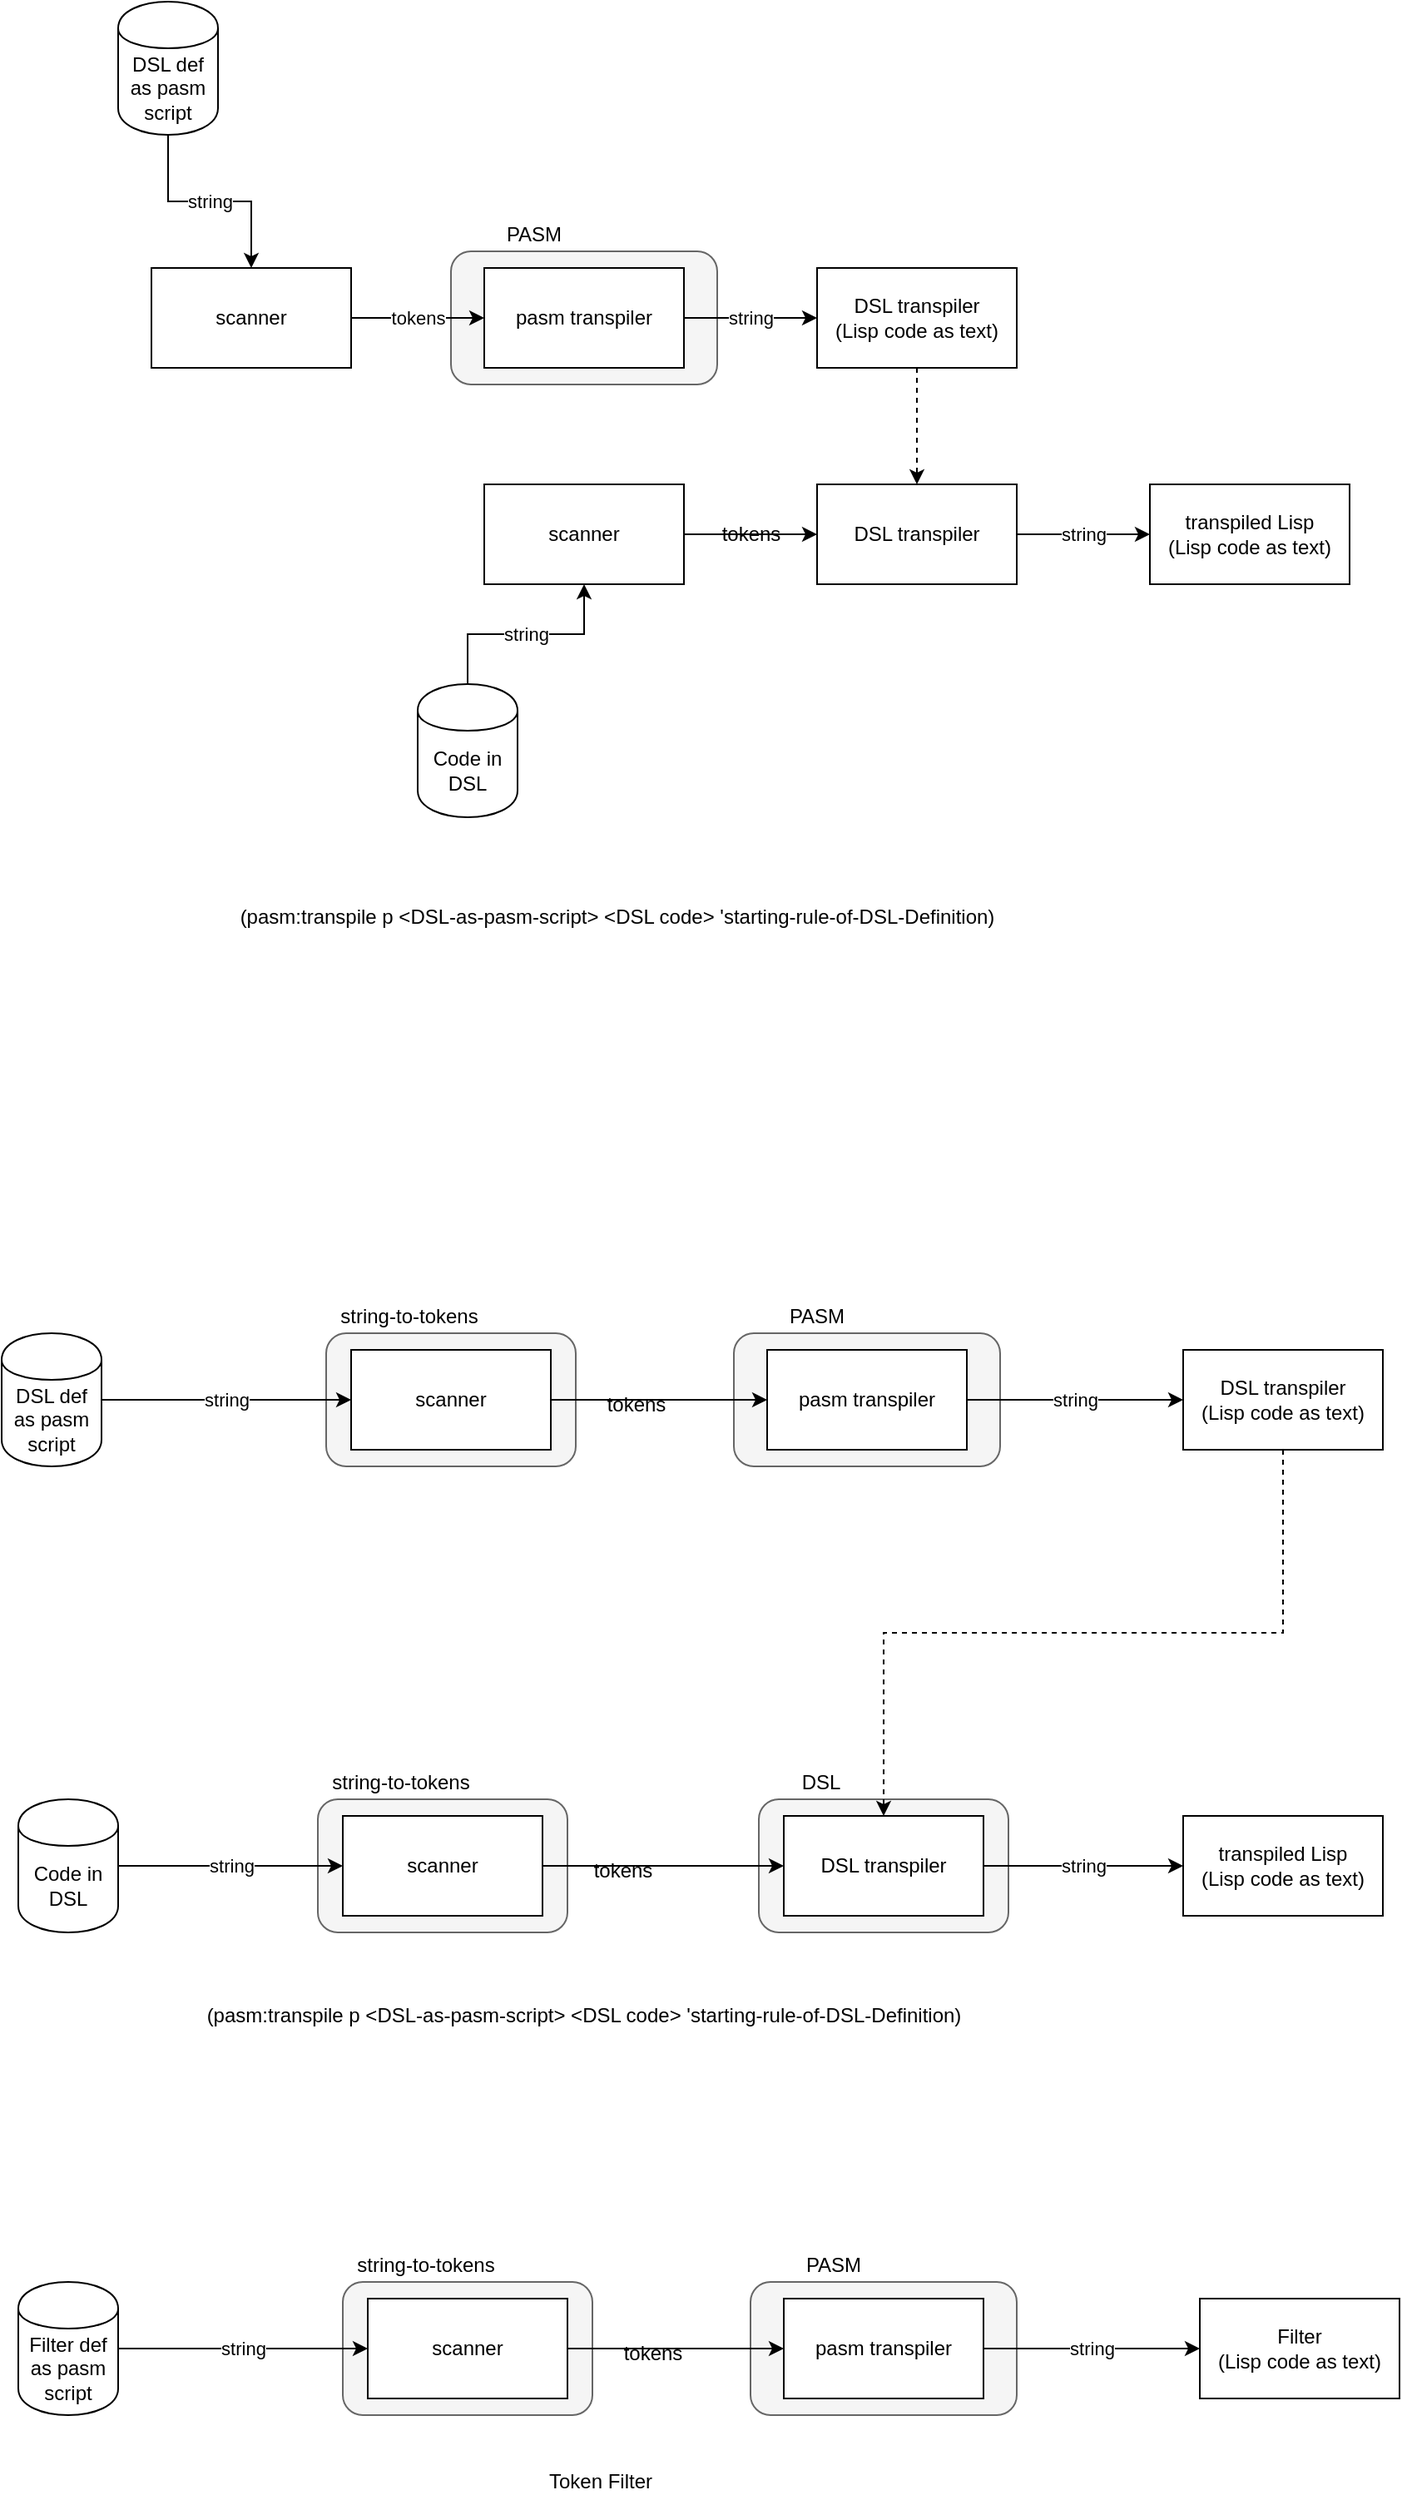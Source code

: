 <mxfile version="12.9.9" type="device"><diagram id="JTRzfHZDg1Xpocv6eNRS" name="Page-1"><mxGraphModel dx="1102" dy="825" grid="1" gridSize="10" guides="1" tooltips="1" connect="1" arrows="1" fold="1" page="1" pageScale="1" pageWidth="1169" pageHeight="827" math="0" shadow="0"><root><mxCell id="0"/><mxCell id="1" parent="0"/><mxCell id="5AoEdT3KgJZPBFkzX2li-88" value="" style="rounded=1;whiteSpace=wrap;html=1;fillColor=#f5f5f5;strokeColor=#666666;fontColor=#333333;" vertex="1" parent="1"><mxGeometry x="485" y="1160" width="150" height="80" as="geometry"/></mxCell><mxCell id="5AoEdT3KgJZPBFkzX2li-76" value="" style="rounded=1;whiteSpace=wrap;html=1;fillColor=#f5f5f5;strokeColor=#666666;fontColor=#333333;" vertex="1" parent="1"><mxGeometry x="225" y="880" width="150" height="80" as="geometry"/></mxCell><mxCell id="5AoEdT3KgJZPBFkzX2li-53" value="" style="rounded=1;whiteSpace=wrap;html=1;fillColor=#f5f5f5;strokeColor=#666666;fontColor=#333333;" vertex="1" parent="1"><mxGeometry x="300" y="230" width="160" height="80" as="geometry"/></mxCell><mxCell id="5AoEdT3KgJZPBFkzX2li-14" value="string" style="edgeStyle=orthogonalEdgeStyle;rounded=0;orthogonalLoop=1;jettySize=auto;html=1;exitX=0.5;exitY=0;exitDx=0;exitDy=0;" edge="1" parent="1" source="5AoEdT3KgJZPBFkzX2li-1" target="5AoEdT3KgJZPBFkzX2li-12"><mxGeometry relative="1" as="geometry"/></mxCell><mxCell id="5AoEdT3KgJZPBFkzX2li-1" value="Code in DSL" style="shape=cylinder;whiteSpace=wrap;html=1;boundedLbl=1;backgroundOutline=1;" vertex="1" parent="1"><mxGeometry x="280" y="490" width="60" height="80" as="geometry"/></mxCell><mxCell id="5AoEdT3KgJZPBFkzX2li-6" value="string" style="edgeStyle=orthogonalEdgeStyle;rounded=0;orthogonalLoop=1;jettySize=auto;html=1;exitX=0.5;exitY=1;exitDx=0;exitDy=0;entryX=0.5;entryY=0;entryDx=0;entryDy=0;" edge="1" parent="1" source="5AoEdT3KgJZPBFkzX2li-2" target="5AoEdT3KgJZPBFkzX2li-4"><mxGeometry relative="1" as="geometry"/></mxCell><mxCell id="5AoEdT3KgJZPBFkzX2li-2" value="DSL def as pasm script" style="shape=cylinder;whiteSpace=wrap;html=1;boundedLbl=1;backgroundOutline=1;" vertex="1" parent="1"><mxGeometry x="100" y="80" width="60" height="80" as="geometry"/></mxCell><mxCell id="5AoEdT3KgJZPBFkzX2li-8" value="tokens" style="edgeStyle=orthogonalEdgeStyle;rounded=0;orthogonalLoop=1;jettySize=auto;html=1;exitX=1;exitY=0.5;exitDx=0;exitDy=0;" edge="1" parent="1" source="5AoEdT3KgJZPBFkzX2li-4" target="5AoEdT3KgJZPBFkzX2li-7"><mxGeometry relative="1" as="geometry"/></mxCell><mxCell id="5AoEdT3KgJZPBFkzX2li-4" value="scanner" style="rounded=0;whiteSpace=wrap;html=1;" vertex="1" parent="1"><mxGeometry x="120" y="240" width="120" height="60" as="geometry"/></mxCell><mxCell id="5AoEdT3KgJZPBFkzX2li-10" value="string" style="edgeStyle=orthogonalEdgeStyle;rounded=0;orthogonalLoop=1;jettySize=auto;html=1;exitX=1;exitY=0.5;exitDx=0;exitDy=0;entryX=0;entryY=0.5;entryDx=0;entryDy=0;" edge="1" parent="1" source="5AoEdT3KgJZPBFkzX2li-7" target="5AoEdT3KgJZPBFkzX2li-9"><mxGeometry relative="1" as="geometry"/></mxCell><mxCell id="5AoEdT3KgJZPBFkzX2li-7" value="pasm transpiler" style="rounded=0;whiteSpace=wrap;html=1;" vertex="1" parent="1"><mxGeometry x="320" y="240" width="120" height="60" as="geometry"/></mxCell><mxCell id="5AoEdT3KgJZPBFkzX2li-17" style="edgeStyle=orthogonalEdgeStyle;rounded=0;orthogonalLoop=1;jettySize=auto;html=1;exitX=0.5;exitY=1;exitDx=0;exitDy=0;dashed=1;" edge="1" parent="1" source="5AoEdT3KgJZPBFkzX2li-9" target="5AoEdT3KgJZPBFkzX2li-13"><mxGeometry relative="1" as="geometry"/></mxCell><mxCell id="5AoEdT3KgJZPBFkzX2li-9" value="DSL transpiler&lt;br&gt;(Lisp code as text)" style="rounded=0;whiteSpace=wrap;html=1;" vertex="1" parent="1"><mxGeometry x="520" y="240" width="120" height="60" as="geometry"/></mxCell><mxCell id="5AoEdT3KgJZPBFkzX2li-11" style="edgeStyle=orthogonalEdgeStyle;rounded=0;orthogonalLoop=1;jettySize=auto;html=1;exitX=1;exitY=0.5;exitDx=0;exitDy=0;" edge="1" parent="1" source="5AoEdT3KgJZPBFkzX2li-12" target="5AoEdT3KgJZPBFkzX2li-13"><mxGeometry relative="1" as="geometry"/></mxCell><mxCell id="5AoEdT3KgJZPBFkzX2li-43" value="tokens" style="text;html=1;align=center;verticalAlign=middle;resizable=0;points=[];" vertex="1" connectable="0" parent="5AoEdT3KgJZPBFkzX2li-11"><mxGeometry x="-0.25" relative="1" as="geometry"><mxPoint x="10" as="offset"/></mxGeometry></mxCell><mxCell id="5AoEdT3KgJZPBFkzX2li-12" value="scanner" style="rounded=0;whiteSpace=wrap;html=1;" vertex="1" parent="1"><mxGeometry x="320" y="370" width="120" height="60" as="geometry"/></mxCell><mxCell id="5AoEdT3KgJZPBFkzX2li-16" value="string" style="edgeStyle=orthogonalEdgeStyle;rounded=0;orthogonalLoop=1;jettySize=auto;html=1;exitX=1;exitY=0.5;exitDx=0;exitDy=0;entryX=0;entryY=0.5;entryDx=0;entryDy=0;" edge="1" parent="1" source="5AoEdT3KgJZPBFkzX2li-13" target="5AoEdT3KgJZPBFkzX2li-15"><mxGeometry relative="1" as="geometry"/></mxCell><mxCell id="5AoEdT3KgJZPBFkzX2li-13" value="DSL transpiler" style="rounded=0;whiteSpace=wrap;html=1;" vertex="1" parent="1"><mxGeometry x="520" y="370" width="120" height="60" as="geometry"/></mxCell><mxCell id="5AoEdT3KgJZPBFkzX2li-15" value="transpiled Lisp&lt;br&gt;(Lisp code as text)" style="rounded=0;whiteSpace=wrap;html=1;" vertex="1" parent="1"><mxGeometry x="720" y="370" width="120" height="60" as="geometry"/></mxCell><mxCell id="5AoEdT3KgJZPBFkzX2li-18" value="(pasm:transpile p &amp;lt;DSL-as-pasm-script&amp;gt; &amp;lt;DSL code&amp;gt; 'starting-rule-of-DSL-Definition)" style="text;html=1;strokeColor=none;fillColor=none;align=center;verticalAlign=middle;whiteSpace=wrap;rounded=0;" vertex="1" parent="1"><mxGeometry x="80" y="620" width="640" height="20" as="geometry"/></mxCell><mxCell id="5AoEdT3KgJZPBFkzX2li-54" value="PASM" style="text;html=1;strokeColor=none;fillColor=none;align=center;verticalAlign=middle;whiteSpace=wrap;rounded=0;" vertex="1" parent="1"><mxGeometry x="330" y="210" width="40" height="20" as="geometry"/></mxCell><mxCell id="5AoEdT3KgJZPBFkzX2li-56" value="" style="rounded=1;whiteSpace=wrap;html=1;fillColor=#f5f5f5;strokeColor=#666666;fontColor=#333333;" vertex="1" parent="1"><mxGeometry x="470" y="880" width="160" height="80" as="geometry"/></mxCell><mxCell id="5AoEdT3KgJZPBFkzX2li-77" value="string" style="edgeStyle=orthogonalEdgeStyle;rounded=0;orthogonalLoop=1;jettySize=auto;html=1;exitX=1;exitY=0.5;exitDx=0;exitDy=0;entryX=0;entryY=0.5;entryDx=0;entryDy=0;" edge="1" parent="1" source="5AoEdT3KgJZPBFkzX2li-60" target="5AoEdT3KgJZPBFkzX2li-62"><mxGeometry relative="1" as="geometry"/></mxCell><mxCell id="5AoEdT3KgJZPBFkzX2li-60" value="DSL def as pasm script" style="shape=cylinder;whiteSpace=wrap;html=1;boundedLbl=1;backgroundOutline=1;" vertex="1" parent="1"><mxGeometry x="30" y="880" width="60" height="80" as="geometry"/></mxCell><mxCell id="5AoEdT3KgJZPBFkzX2li-81" style="edgeStyle=orthogonalEdgeStyle;rounded=0;orthogonalLoop=1;jettySize=auto;html=1;exitX=1;exitY=0.5;exitDx=0;exitDy=0;entryX=0;entryY=0.5;entryDx=0;entryDy=0;" edge="1" parent="1" source="5AoEdT3KgJZPBFkzX2li-62" target="5AoEdT3KgJZPBFkzX2li-64"><mxGeometry relative="1" as="geometry"/></mxCell><mxCell id="5AoEdT3KgJZPBFkzX2li-82" value="tokens" style="text;html=1;align=center;verticalAlign=middle;resizable=0;points=[];" vertex="1" connectable="0" parent="5AoEdT3KgJZPBFkzX2li-81"><mxGeometry x="-0.222" y="-3" relative="1" as="geometry"><mxPoint as="offset"/></mxGeometry></mxCell><mxCell id="5AoEdT3KgJZPBFkzX2li-62" value="scanner" style="rounded=0;whiteSpace=wrap;html=1;" vertex="1" parent="1"><mxGeometry x="240" y="890" width="120" height="60" as="geometry"/></mxCell><mxCell id="5AoEdT3KgJZPBFkzX2li-63" value="string" style="edgeStyle=orthogonalEdgeStyle;rounded=0;orthogonalLoop=1;jettySize=auto;html=1;exitX=1;exitY=0.5;exitDx=0;exitDy=0;entryX=0;entryY=0.5;entryDx=0;entryDy=0;" edge="1" parent="1" source="5AoEdT3KgJZPBFkzX2li-64" target="5AoEdT3KgJZPBFkzX2li-66"><mxGeometry relative="1" as="geometry"/></mxCell><mxCell id="5AoEdT3KgJZPBFkzX2li-64" value="pasm transpiler" style="rounded=0;whiteSpace=wrap;html=1;" vertex="1" parent="1"><mxGeometry x="490" y="890" width="120" height="60" as="geometry"/></mxCell><mxCell id="5AoEdT3KgJZPBFkzX2li-65" style="edgeStyle=orthogonalEdgeStyle;rounded=0;orthogonalLoop=1;jettySize=auto;html=1;exitX=0.5;exitY=1;exitDx=0;exitDy=0;dashed=1;" edge="1" parent="1" source="5AoEdT3KgJZPBFkzX2li-66" target="5AoEdT3KgJZPBFkzX2li-71"><mxGeometry relative="1" as="geometry"/></mxCell><mxCell id="5AoEdT3KgJZPBFkzX2li-66" value="DSL transpiler&lt;br&gt;(Lisp code as text)" style="rounded=0;whiteSpace=wrap;html=1;" vertex="1" parent="1"><mxGeometry x="740" y="890" width="120" height="60" as="geometry"/></mxCell><mxCell id="5AoEdT3KgJZPBFkzX2li-70" value="string" style="edgeStyle=orthogonalEdgeStyle;rounded=0;orthogonalLoop=1;jettySize=auto;html=1;exitX=1;exitY=0.5;exitDx=0;exitDy=0;entryX=0;entryY=0.5;entryDx=0;entryDy=0;" edge="1" parent="1" source="5AoEdT3KgJZPBFkzX2li-71" target="5AoEdT3KgJZPBFkzX2li-72"><mxGeometry relative="1" as="geometry"/></mxCell><mxCell id="5AoEdT3KgJZPBFkzX2li-71" value="DSL transpiler" style="rounded=0;whiteSpace=wrap;html=1;" vertex="1" parent="1"><mxGeometry x="500" y="1170" width="120" height="60" as="geometry"/></mxCell><mxCell id="5AoEdT3KgJZPBFkzX2li-72" value="transpiled Lisp&lt;br&gt;(Lisp code as text)" style="rounded=0;whiteSpace=wrap;html=1;" vertex="1" parent="1"><mxGeometry x="740" y="1170" width="120" height="60" as="geometry"/></mxCell><mxCell id="5AoEdT3KgJZPBFkzX2li-73" value="(pasm:transpile p &amp;lt;DSL-as-pasm-script&amp;gt; &amp;lt;DSL code&amp;gt; 'starting-rule-of-DSL-Definition)" style="text;html=1;strokeColor=none;fillColor=none;align=center;verticalAlign=middle;whiteSpace=wrap;rounded=0;" vertex="1" parent="1"><mxGeometry x="60" y="1280" width="640" height="20" as="geometry"/></mxCell><mxCell id="5AoEdT3KgJZPBFkzX2li-74" value="PASM" style="text;html=1;strokeColor=none;fillColor=none;align=center;verticalAlign=middle;whiteSpace=wrap;rounded=0;" vertex="1" parent="1"><mxGeometry x="500" y="860" width="40" height="20" as="geometry"/></mxCell><mxCell id="5AoEdT3KgJZPBFkzX2li-78" value="string-to-tokens" style="text;html=1;strokeColor=none;fillColor=none;align=center;verticalAlign=middle;whiteSpace=wrap;rounded=0;" vertex="1" parent="1"><mxGeometry x="230" y="860" width="90" height="20" as="geometry"/></mxCell><mxCell id="5AoEdT3KgJZPBFkzX2li-83" value="" style="rounded=1;whiteSpace=wrap;html=1;fillColor=#f5f5f5;strokeColor=#666666;fontColor=#333333;" vertex="1" parent="1"><mxGeometry x="220" y="1160" width="150" height="80" as="geometry"/></mxCell><mxCell id="5AoEdT3KgJZPBFkzX2li-84" value="string" style="edgeStyle=orthogonalEdgeStyle;rounded=0;orthogonalLoop=1;jettySize=auto;html=1;exitX=1;exitY=0.5;exitDx=0;exitDy=0;entryX=0;entryY=0.5;entryDx=0;entryDy=0;" edge="1" parent="1" source="5AoEdT3KgJZPBFkzX2li-85" target="5AoEdT3KgJZPBFkzX2li-86"><mxGeometry relative="1" as="geometry"/></mxCell><mxCell id="5AoEdT3KgJZPBFkzX2li-85" value="Code in DSL" style="shape=cylinder;whiteSpace=wrap;html=1;boundedLbl=1;backgroundOutline=1;" vertex="1" parent="1"><mxGeometry x="40" y="1160" width="60" height="80" as="geometry"/></mxCell><mxCell id="5AoEdT3KgJZPBFkzX2li-90" style="edgeStyle=orthogonalEdgeStyle;rounded=0;orthogonalLoop=1;jettySize=auto;html=1;exitX=1;exitY=0.5;exitDx=0;exitDy=0;entryX=0;entryY=0.5;entryDx=0;entryDy=0;" edge="1" parent="1" source="5AoEdT3KgJZPBFkzX2li-86" target="5AoEdT3KgJZPBFkzX2li-71"><mxGeometry relative="1" as="geometry"/></mxCell><mxCell id="5AoEdT3KgJZPBFkzX2li-91" value="tokens" style="text;html=1;align=center;verticalAlign=middle;resizable=0;points=[];" vertex="1" connectable="0" parent="5AoEdT3KgJZPBFkzX2li-90"><mxGeometry x="-0.338" y="-3" relative="1" as="geometry"><mxPoint as="offset"/></mxGeometry></mxCell><mxCell id="5AoEdT3KgJZPBFkzX2li-86" value="scanner" style="rounded=0;whiteSpace=wrap;html=1;" vertex="1" parent="1"><mxGeometry x="235" y="1170" width="120" height="60" as="geometry"/></mxCell><mxCell id="5AoEdT3KgJZPBFkzX2li-87" value="string-to-tokens" style="text;html=1;strokeColor=none;fillColor=none;align=center;verticalAlign=middle;whiteSpace=wrap;rounded=0;" vertex="1" parent="1"><mxGeometry x="225" y="1140" width="90" height="20" as="geometry"/></mxCell><mxCell id="5AoEdT3KgJZPBFkzX2li-89" value="DSL" style="text;html=1;strokeColor=none;fillColor=none;align=center;verticalAlign=middle;whiteSpace=wrap;rounded=0;" vertex="1" parent="1"><mxGeometry x="495" y="1140" width="55" height="20" as="geometry"/></mxCell><mxCell id="5AoEdT3KgJZPBFkzX2li-92" value="" style="rounded=1;whiteSpace=wrap;html=1;fillColor=#f5f5f5;strokeColor=#666666;fontColor=#333333;" vertex="1" parent="1"><mxGeometry x="235" y="1450" width="150" height="80" as="geometry"/></mxCell><mxCell id="5AoEdT3KgJZPBFkzX2li-93" value="" style="rounded=1;whiteSpace=wrap;html=1;fillColor=#f5f5f5;strokeColor=#666666;fontColor=#333333;" vertex="1" parent="1"><mxGeometry x="480" y="1450" width="160" height="80" as="geometry"/></mxCell><mxCell id="5AoEdT3KgJZPBFkzX2li-94" value="string" style="edgeStyle=orthogonalEdgeStyle;rounded=0;orthogonalLoop=1;jettySize=auto;html=1;exitX=1;exitY=0.5;exitDx=0;exitDy=0;entryX=0;entryY=0.5;entryDx=0;entryDy=0;" edge="1" parent="1" source="5AoEdT3KgJZPBFkzX2li-95" target="5AoEdT3KgJZPBFkzX2li-98"><mxGeometry relative="1" as="geometry"/></mxCell><mxCell id="5AoEdT3KgJZPBFkzX2li-95" value="Filter def as pasm script" style="shape=cylinder;whiteSpace=wrap;html=1;boundedLbl=1;backgroundOutline=1;" vertex="1" parent="1"><mxGeometry x="40" y="1450" width="60" height="80" as="geometry"/></mxCell><mxCell id="5AoEdT3KgJZPBFkzX2li-96" style="edgeStyle=orthogonalEdgeStyle;rounded=0;orthogonalLoop=1;jettySize=auto;html=1;exitX=1;exitY=0.5;exitDx=0;exitDy=0;entryX=0;entryY=0.5;entryDx=0;entryDy=0;" edge="1" parent="1" source="5AoEdT3KgJZPBFkzX2li-98" target="5AoEdT3KgJZPBFkzX2li-100"><mxGeometry relative="1" as="geometry"/></mxCell><mxCell id="5AoEdT3KgJZPBFkzX2li-97" value="tokens" style="text;html=1;align=center;verticalAlign=middle;resizable=0;points=[];" vertex="1" connectable="0" parent="5AoEdT3KgJZPBFkzX2li-96"><mxGeometry x="-0.222" y="-3" relative="1" as="geometry"><mxPoint as="offset"/></mxGeometry></mxCell><mxCell id="5AoEdT3KgJZPBFkzX2li-98" value="scanner" style="rounded=0;whiteSpace=wrap;html=1;" vertex="1" parent="1"><mxGeometry x="250" y="1460" width="120" height="60" as="geometry"/></mxCell><mxCell id="5AoEdT3KgJZPBFkzX2li-99" value="string" style="edgeStyle=orthogonalEdgeStyle;rounded=0;orthogonalLoop=1;jettySize=auto;html=1;exitX=1;exitY=0.5;exitDx=0;exitDy=0;entryX=0;entryY=0.5;entryDx=0;entryDy=0;" edge="1" parent="1" source="5AoEdT3KgJZPBFkzX2li-100" target="5AoEdT3KgJZPBFkzX2li-101"><mxGeometry relative="1" as="geometry"/></mxCell><mxCell id="5AoEdT3KgJZPBFkzX2li-100" value="pasm transpiler" style="rounded=0;whiteSpace=wrap;html=1;" vertex="1" parent="1"><mxGeometry x="500" y="1460" width="120" height="60" as="geometry"/></mxCell><mxCell id="5AoEdT3KgJZPBFkzX2li-101" value="Filter&lt;br&gt;(Lisp code as text)" style="rounded=0;whiteSpace=wrap;html=1;" vertex="1" parent="1"><mxGeometry x="750" y="1460" width="120" height="60" as="geometry"/></mxCell><mxCell id="5AoEdT3KgJZPBFkzX2li-102" value="PASM" style="text;html=1;strokeColor=none;fillColor=none;align=center;verticalAlign=middle;whiteSpace=wrap;rounded=0;" vertex="1" parent="1"><mxGeometry x="510" y="1430" width="40" height="20" as="geometry"/></mxCell><mxCell id="5AoEdT3KgJZPBFkzX2li-103" value="string-to-tokens" style="text;html=1;strokeColor=none;fillColor=none;align=center;verticalAlign=middle;whiteSpace=wrap;rounded=0;" vertex="1" parent="1"><mxGeometry x="240" y="1430" width="90" height="20" as="geometry"/></mxCell><mxCell id="5AoEdT3KgJZPBFkzX2li-104" value="Token Filter" style="text;html=1;strokeColor=none;fillColor=none;align=center;verticalAlign=middle;whiteSpace=wrap;rounded=0;" vertex="1" parent="1"><mxGeometry x="70" y="1560" width="640" height="20" as="geometry"/></mxCell></root></mxGraphModel></diagram></mxfile>